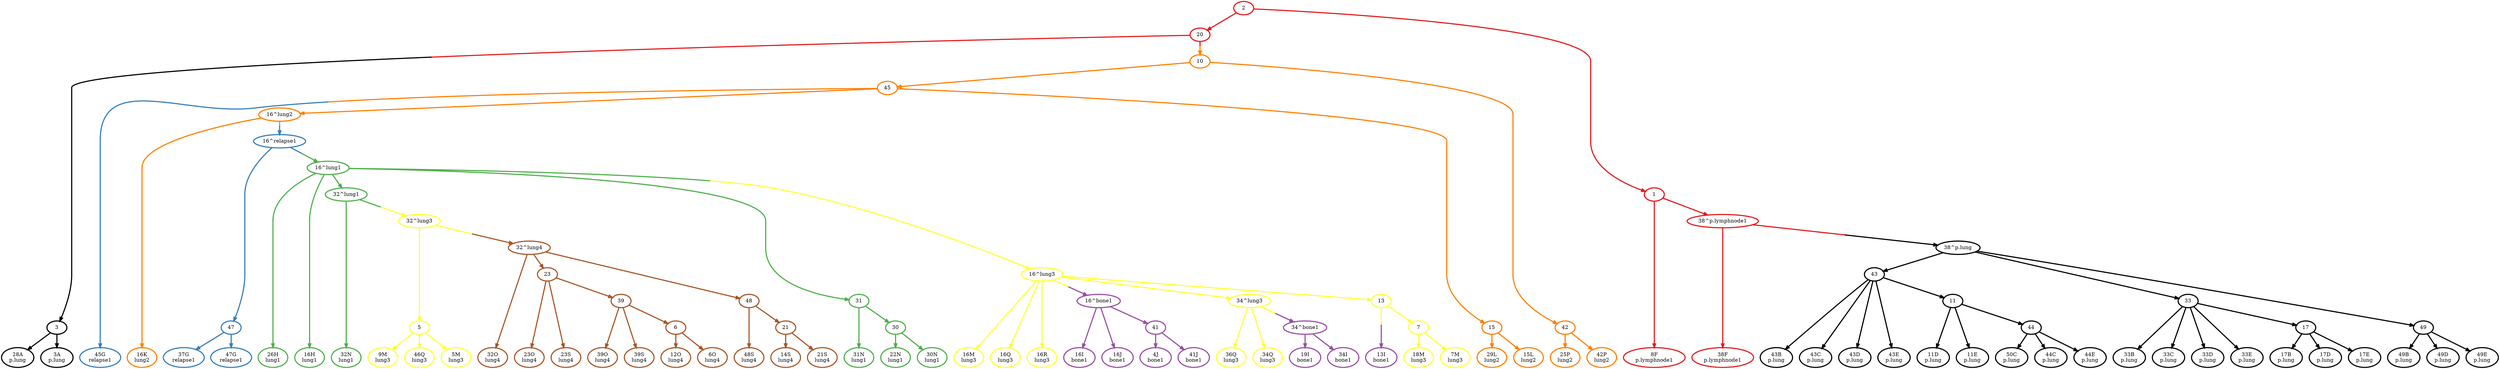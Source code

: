 digraph T {
	{
		rank=same
		0 [penwidth=3,colorscheme=set19,color=0,label="28A\np.lung"]
		1 [penwidth=3,colorscheme=set19,color=0,label="3A\np.lung"]
		2 [penwidth=3,colorscheme=set19,color=0,label="43B\np.lung"]
		3 [penwidth=3,colorscheme=set19,color=0,label="43C\np.lung"]
		4 [penwidth=3,colorscheme=set19,color=0,label="43D\np.lung"]
		5 [penwidth=3,colorscheme=set19,color=0,label="43E\np.lung"]
		6 [penwidth=3,colorscheme=set19,color=0,label="11D\np.lung"]
		7 [penwidth=3,colorscheme=set19,color=0,label="11E\np.lung"]
		8 [penwidth=3,colorscheme=set19,color=0,label="33B\np.lung"]
		9 [penwidth=3,colorscheme=set19,color=0,label="33C\np.lung"]
		10 [penwidth=3,colorscheme=set19,color=0,label="33D\np.lung"]
		11 [penwidth=3,colorscheme=set19,color=0,label="33E\np.lung"]
		12 [penwidth=3,colorscheme=set19,color=0,label="50C\np.lung"]
		13 [penwidth=3,colorscheme=set19,color=0,label="44C\np.lung"]
		14 [penwidth=3,colorscheme=set19,color=0,label="44E\np.lung"]
		15 [penwidth=3,colorscheme=set19,color=0,label="17B\np.lung"]
		16 [penwidth=3,colorscheme=set19,color=0,label="17D\np.lung"]
		17 [penwidth=3,colorscheme=set19,color=0,label="17E\np.lung"]
		18 [penwidth=3,colorscheme=set19,color=0,label="49B\np.lung"]
		19 [penwidth=3,colorscheme=set19,color=0,label="49D\np.lung"]
		20 [penwidth=3,colorscheme=set19,color=0,label="49E\np.lung"]
		21 [penwidth=3,colorscheme=set19,color=1,label="8F\np.lymphnode1"]
		22 [penwidth=3,colorscheme=set19,color=1,label="38F\np.lymphnode1"]
		23 [penwidth=3,colorscheme=set19,color=2,label="37G\nrelapse1"]
		24 [penwidth=3,colorscheme=set19,color=2,label="47G\nrelapse1"]
		25 [penwidth=3,colorscheme=set19,color=3,label="32N\nlung1"]
		26 [penwidth=3,colorscheme=set19,color=3,label="26H\nlung1"]
		27 [penwidth=3,colorscheme=set19,color=3,label="16H\nlung1"]
		28 [penwidth=3,colorscheme=set19,color=3,label="31N\nlung1"]
		29 [penwidth=3,colorscheme=set19,color=3,label="22N\nlung1"]
		30 [penwidth=3,colorscheme=set19,color=3,label="30N\nlung1"]
		31 [penwidth=3,colorscheme=set19,color=4,label="16I\nbone1"]
		32 [penwidth=3,colorscheme=set19,color=4,label="16J\nbone1"]
		33 [penwidth=3,colorscheme=set19,color=4,label="19I\nbone1"]
		34 [penwidth=3,colorscheme=set19,color=4,label="34I\nbone1"]
		35 [penwidth=3,colorscheme=set19,color=4,label="4J\nbone1"]
		36 [penwidth=3,colorscheme=set19,color=4,label="41J\nbone1"]
		37 [penwidth=3,colorscheme=set19,color=2,label="45G\nrelapse1"]
		38 [penwidth=3,colorscheme=set19,color=5,label="16K\nlung2"]
		39 [penwidth=3,colorscheme=set19,color=5,label="29L\nlung2"]
		40 [penwidth=3,colorscheme=set19,color=5,label="15L\nlung2"]
		41 [penwidth=3,colorscheme=set19,color=5,label="25P\nlung2"]
		42 [penwidth=3,colorscheme=set19,color=5,label="42P\nlung2"]
		43 [penwidth=3,colorscheme=set19,color=4,label="13I\nbone1"]
		44 [penwidth=3,colorscheme=set19,color=6,label="9M\nlung3"]
		45 [penwidth=3,colorscheme=set19,color=6,label="46Q\nlung3"]
		46 [penwidth=3,colorscheme=set19,color=6,label="5M\nlung3"]
		47 [penwidth=3,colorscheme=set19,color=6,label="18M\nlung3"]
		48 [penwidth=3,colorscheme=set19,color=6,label="7M\nlung3"]
		49 [penwidth=3,colorscheme=set19,color=6,label="16M\nlung3"]
		50 [penwidth=3,colorscheme=set19,color=6,label="16Q\nlung3"]
		51 [penwidth=3,colorscheme=set19,color=6,label="16R\nlung3"]
		52 [penwidth=3,colorscheme=set19,color=6,label="36Q\nlung3"]
		53 [penwidth=3,colorscheme=set19,color=6,label="34Q\nlung3"]
		54 [penwidth=3,colorscheme=set19,color=7,label="32O\nlung4"]
		55 [penwidth=3,colorscheme=set19,color=7,label="39O\nlung4"]
		56 [penwidth=3,colorscheme=set19,color=7,label="39S\nlung4"]
		57 [penwidth=3,colorscheme=set19,color=7,label="12O\nlung4"]
		58 [penwidth=3,colorscheme=set19,color=7,label="6O\nlung4"]
		59 [penwidth=3,colorscheme=set19,color=7,label="48S\nlung4"]
		60 [penwidth=3,colorscheme=set19,color=7,label="14S\nlung4"]
		61 [penwidth=3,colorscheme=set19,color=7,label="21S\nlung4"]
		62 [penwidth=3,colorscheme=set19,color=7,label="23O\nlung4"]
		63 [penwidth=3,colorscheme=set19,color=7,label="23S\nlung4"]
	}
	64 [penwidth=3,colorscheme=set19,color=0,label="3"]
	65 [penwidth=3,colorscheme=set19,color=0,label="43"]
	66 [penwidth=3,colorscheme=set19,color=0,label="11"]
	67 [penwidth=3,colorscheme=set19,color=0,label="44"]
	68 [penwidth=3,colorscheme=set19,color=0,label="38^p.lung"]
	69 [penwidth=3,colorscheme=set19,color=0,label="33"]
	70 [penwidth=3,colorscheme=set19,color=0,label="49"]
	71 [penwidth=3,colorscheme=set19,color=0,label="17"]
	72 [penwidth=3,colorscheme=set19,color=1,label="38^p.lymphnode1"]
	73 [penwidth=3,colorscheme=set19,color=1,label="20"]
	74 [penwidth=3,colorscheme=set19,color=1,label="2"]
	75 [penwidth=3,colorscheme=set19,color=1,label="1"]
	76 [penwidth=3,colorscheme=set19,color=5,label="10"]
	77 [penwidth=3,colorscheme=set19,color=2,label="16^relapse1"]
	78 [penwidth=3,colorscheme=set19,color=2,label="47"]
	79 [penwidth=3,colorscheme=set19,color=3,label="16^lung1"]
	80 [penwidth=3,colorscheme=set19,color=3,label="32^lung1"]
	81 [penwidth=3,colorscheme=set19,color=3,label="31"]
	82 [penwidth=3,colorscheme=set19,color=3,label="30"]
	83 [penwidth=3,colorscheme=set19,color=6,label="32^lung3"]
	84 [penwidth=3,colorscheme=set19,color=6,label="16^lung3"]
	85 [penwidth=3,colorscheme=set19,color=4,label="16^bone1"]
	86 [penwidth=3,colorscheme=set19,color=4,label="41"]
	87 [penwidth=3,colorscheme=set19,color=4,label="34^bone1"]
	88 [penwidth=3,colorscheme=set19,color=5,label="16^lung2"]
	89 [penwidth=3,colorscheme=set19,color=5,label="45"]
	90 [penwidth=3,colorscheme=set19,color=5,label="42"]
	91 [penwidth=3,colorscheme=set19,color=5,label="15"]
	92 [penwidth=3,colorscheme=set19,color=6,label="34^lung3"]
	93 [penwidth=3,colorscheme=set19,color=6,label="13"]
	94 [penwidth=3,colorscheme=set19,color=6,label="5"]
	95 [penwidth=3,colorscheme=set19,color=6,label="7"]
	96 [penwidth=3,colorscheme=set19,color=7,label="32^lung4"]
	97 [penwidth=3,colorscheme=set19,color=7,label="23"]
	98 [penwidth=3,colorscheme=set19,color=7,label="48"]
	99 [penwidth=3,colorscheme=set19,color=7,label="39"]
	100 [penwidth=3,colorscheme=set19,color=7,label="6"]
	101 [penwidth=3,colorscheme=set19,color=7,label="21"]
	64 -> 0 [penwidth=3,colorscheme=set19,color="0;0.5:0"]
	64 -> 1 [penwidth=3,colorscheme=set19,color="0;0.5:0"]
	65 -> 66 [penwidth=3,colorscheme=set19,color="0;0.5:0"]
	65 -> 2 [penwidth=3,colorscheme=set19,color="0;0.5:0"]
	65 -> 3 [penwidth=3,colorscheme=set19,color="0;0.5:0"]
	65 -> 4 [penwidth=3,colorscheme=set19,color="0;0.5:0"]
	65 -> 5 [penwidth=3,colorscheme=set19,color="0;0.5:0"]
	66 -> 67 [penwidth=3,colorscheme=set19,color="0;0.5:0"]
	66 -> 6 [penwidth=3,colorscheme=set19,color="0;0.5:0"]
	66 -> 7 [penwidth=3,colorscheme=set19,color="0;0.5:0"]
	67 -> 12 [penwidth=3,colorscheme=set19,color="0;0.5:0"]
	67 -> 13 [penwidth=3,colorscheme=set19,color="0;0.5:0"]
	67 -> 14 [penwidth=3,colorscheme=set19,color="0;0.5:0"]
	68 -> 69 [penwidth=3,colorscheme=set19,color="0;0.5:0"]
	68 -> 65 [penwidth=3,colorscheme=set19,color="0;0.5:0"]
	68 -> 70 [penwidth=3,colorscheme=set19,color="0;0.5:0"]
	69 -> 71 [penwidth=3,colorscheme=set19,color="0;0.5:0"]
	69 -> 8 [penwidth=3,colorscheme=set19,color="0;0.5:0"]
	69 -> 9 [penwidth=3,colorscheme=set19,color="0;0.5:0"]
	69 -> 10 [penwidth=3,colorscheme=set19,color="0;0.5:0"]
	69 -> 11 [penwidth=3,colorscheme=set19,color="0;0.5:0"]
	70 -> 18 [penwidth=3,colorscheme=set19,color="0;0.5:0"]
	70 -> 19 [penwidth=3,colorscheme=set19,color="0;0.5:0"]
	70 -> 20 [penwidth=3,colorscheme=set19,color="0;0.5:0"]
	71 -> 15 [penwidth=3,colorscheme=set19,color="0;0.5:0"]
	71 -> 16 [penwidth=3,colorscheme=set19,color="0;0.5:0"]
	71 -> 17 [penwidth=3,colorscheme=set19,color="0;0.5:0"]
	72 -> 68 [penwidth=3,colorscheme=set19,color="1;0.5:0"]
	72 -> 22 [penwidth=3,colorscheme=set19,color="1;0.5:1"]
	73 -> 64 [penwidth=3,colorscheme=set19,color="1;0.5:0"]
	73 -> 76 [penwidth=3,colorscheme=set19,color="1;0.5:5"]
	74 -> 75 [penwidth=3,colorscheme=set19,color="1;0.5:1"]
	74 -> 73 [penwidth=3,colorscheme=set19,color="1;0.5:1"]
	75 -> 72 [penwidth=3,colorscheme=set19,color="1;0.5:1"]
	75 -> 21 [penwidth=3,colorscheme=set19,color="1;0.5:1"]
	76 -> 90 [penwidth=3,colorscheme=set19,color="5;0.5:5"]
	76 -> 89 [penwidth=3,colorscheme=set19,color="5;0.5:5"]
	77 -> 78 [penwidth=3,colorscheme=set19,color="2;0.5:2"]
	77 -> 79 [penwidth=3,colorscheme=set19,color="2;0.5:3"]
	78 -> 23 [penwidth=3,colorscheme=set19,color="2;0.5:2"]
	78 -> 24 [penwidth=3,colorscheme=set19,color="2;0.5:2"]
	79 -> 81 [penwidth=3,colorscheme=set19,color="3;0.5:3"]
	79 -> 80 [penwidth=3,colorscheme=set19,color="3;0.5:3"]
	79 -> 26 [penwidth=3,colorscheme=set19,color="3;0.5:3"]
	79 -> 27 [penwidth=3,colorscheme=set19,color="3;0.5:3"]
	79 -> 84 [penwidth=3,colorscheme=set19,color="3;0.5:6"]
	80 -> 25 [penwidth=3,colorscheme=set19,color="3;0.5:3"]
	80 -> 83 [penwidth=3,colorscheme=set19,color="3;0.5:6"]
	81 -> 82 [penwidth=3,colorscheme=set19,color="3;0.5:3"]
	81 -> 28 [penwidth=3,colorscheme=set19,color="3;0.5:3"]
	82 -> 29 [penwidth=3,colorscheme=set19,color="3;0.5:3"]
	82 -> 30 [penwidth=3,colorscheme=set19,color="3;0.5:3"]
	83 -> 94 [penwidth=3,colorscheme=set19,color="6;0.5:6"]
	83 -> 96 [penwidth=3,colorscheme=set19,color="6;0.5:7"]
	84 -> 85 [penwidth=3,colorscheme=set19,color="6;0.5:4"]
	84 -> 93 [penwidth=3,colorscheme=set19,color="6;0.5:6"]
	84 -> 92 [penwidth=3,colorscheme=set19,color="6;0.5:6"]
	84 -> 49 [penwidth=3,colorscheme=set19,color="6;0.5:6"]
	84 -> 50 [penwidth=3,colorscheme=set19,color="6;0.5:6"]
	84 -> 51 [penwidth=3,colorscheme=set19,color="6;0.5:6"]
	85 -> 86 [penwidth=3,colorscheme=set19,color="4;0.5:4"]
	85 -> 31 [penwidth=3,colorscheme=set19,color="4;0.5:4"]
	85 -> 32 [penwidth=3,colorscheme=set19,color="4;0.5:4"]
	86 -> 35 [penwidth=3,colorscheme=set19,color="4;0.5:4"]
	86 -> 36 [penwidth=3,colorscheme=set19,color="4;0.5:4"]
	87 -> 33 [penwidth=3,colorscheme=set19,color="4;0.5:4"]
	87 -> 34 [penwidth=3,colorscheme=set19,color="4;0.5:4"]
	88 -> 77 [penwidth=3,colorscheme=set19,color="5;0.5:2"]
	88 -> 38 [penwidth=3,colorscheme=set19,color="5;0.5:5"]
	89 -> 37 [penwidth=3,colorscheme=set19,color="5;0.5:2"]
	89 -> 91 [penwidth=3,colorscheme=set19,color="5;0.5:5"]
	89 -> 88 [penwidth=3,colorscheme=set19,color="5;0.5:5"]
	90 -> 41 [penwidth=3,colorscheme=set19,color="5;0.5:5"]
	90 -> 42 [penwidth=3,colorscheme=set19,color="5;0.5:5"]
	91 -> 39 [penwidth=3,colorscheme=set19,color="5;0.5:5"]
	91 -> 40 [penwidth=3,colorscheme=set19,color="5;0.5:5"]
	92 -> 87 [penwidth=3,colorscheme=set19,color="6;0.5:4"]
	92 -> 52 [penwidth=3,colorscheme=set19,color="6;0.5:6"]
	92 -> 53 [penwidth=3,colorscheme=set19,color="6;0.5:6"]
	93 -> 43 [penwidth=3,colorscheme=set19,color="6;0.5:4"]
	93 -> 95 [penwidth=3,colorscheme=set19,color="6;0.5:6"]
	94 -> 44 [penwidth=3,colorscheme=set19,color="6;0.5:6"]
	94 -> 45 [penwidth=3,colorscheme=set19,color="6;0.5:6"]
	94 -> 46 [penwidth=3,colorscheme=set19,color="6;0.5:6"]
	95 -> 47 [penwidth=3,colorscheme=set19,color="6;0.5:6"]
	95 -> 48 [penwidth=3,colorscheme=set19,color="6;0.5:6"]
	96 -> 97 [penwidth=3,colorscheme=set19,color="7;0.5:7"]
	96 -> 98 [penwidth=3,colorscheme=set19,color="7;0.5:7"]
	96 -> 54 [penwidth=3,colorscheme=set19,color="7;0.5:7"]
	97 -> 99 [penwidth=3,colorscheme=set19,color="7;0.5:7"]
	97 -> 62 [penwidth=3,colorscheme=set19,color="7;0.5:7"]
	97 -> 63 [penwidth=3,colorscheme=set19,color="7;0.5:7"]
	98 -> 101 [penwidth=3,colorscheme=set19,color="7;0.5:7"]
	98 -> 59 [penwidth=3,colorscheme=set19,color="7;0.5:7"]
	99 -> 100 [penwidth=3,colorscheme=set19,color="7;0.5:7"]
	99 -> 55 [penwidth=3,colorscheme=set19,color="7;0.5:7"]
	99 -> 56 [penwidth=3,colorscheme=set19,color="7;0.5:7"]
	100 -> 57 [penwidth=3,colorscheme=set19,color="7;0.5:7"]
	100 -> 58 [penwidth=3,colorscheme=set19,color="7;0.5:7"]
	101 -> 60 [penwidth=3,colorscheme=set19,color="7;0.5:7"]
	101 -> 61 [penwidth=3,colorscheme=set19,color="7;0.5:7"]
}
